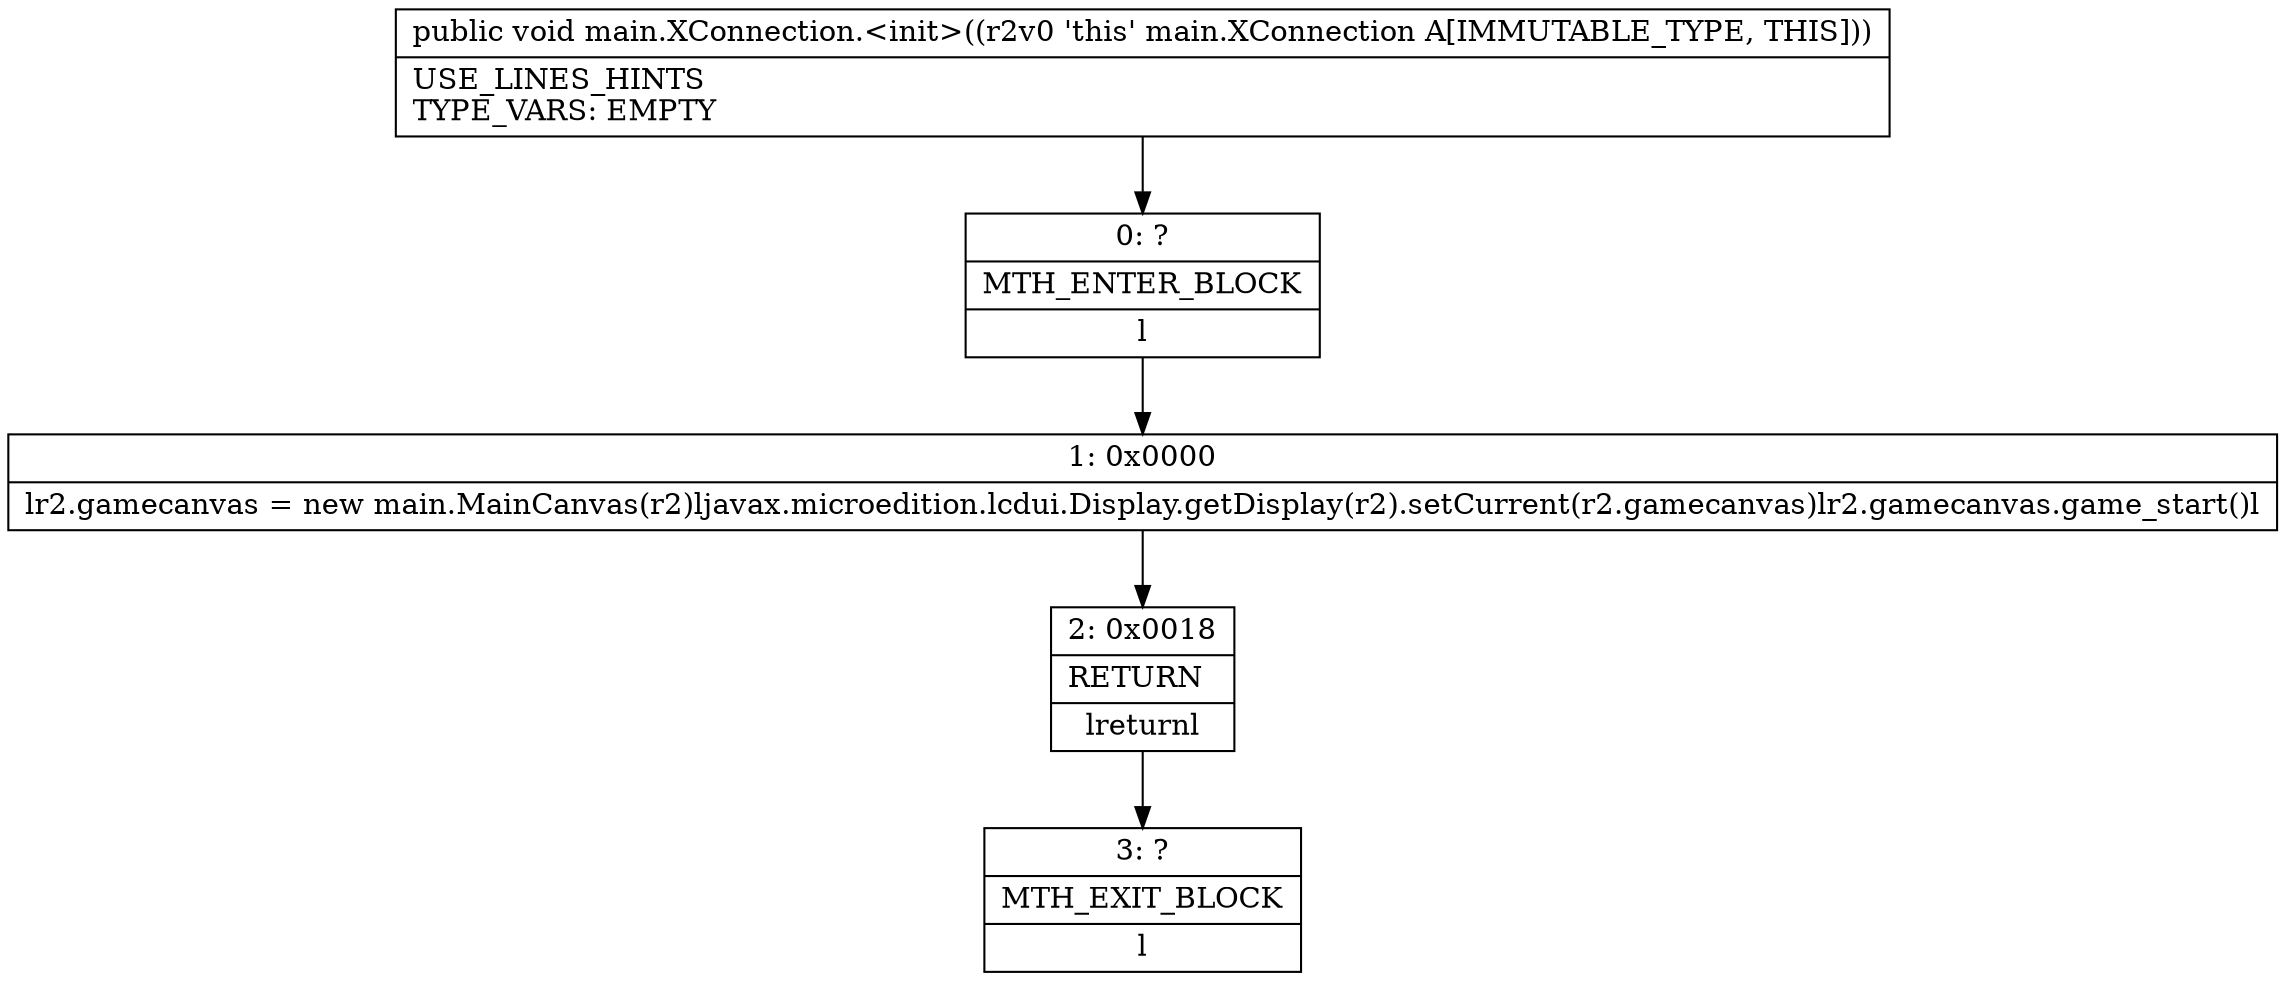 digraph "CFG formain.XConnection.\<init\>()V" {
Node_0 [shape=record,label="{0\:\ ?|MTH_ENTER_BLOCK\l|l}"];
Node_1 [shape=record,label="{1\:\ 0x0000|lr2.gamecanvas = new main.MainCanvas(r2)ljavax.microedition.lcdui.Display.getDisplay(r2).setCurrent(r2.gamecanvas)lr2.gamecanvas.game_start()l}"];
Node_2 [shape=record,label="{2\:\ 0x0018|RETURN\l|lreturnl}"];
Node_3 [shape=record,label="{3\:\ ?|MTH_EXIT_BLOCK\l|l}"];
MethodNode[shape=record,label="{public void main.XConnection.\<init\>((r2v0 'this' main.XConnection A[IMMUTABLE_TYPE, THIS]))  | USE_LINES_HINTS\lTYPE_VARS: EMPTY\l}"];
MethodNode -> Node_0;
Node_0 -> Node_1;
Node_1 -> Node_2;
Node_2 -> Node_3;
}

